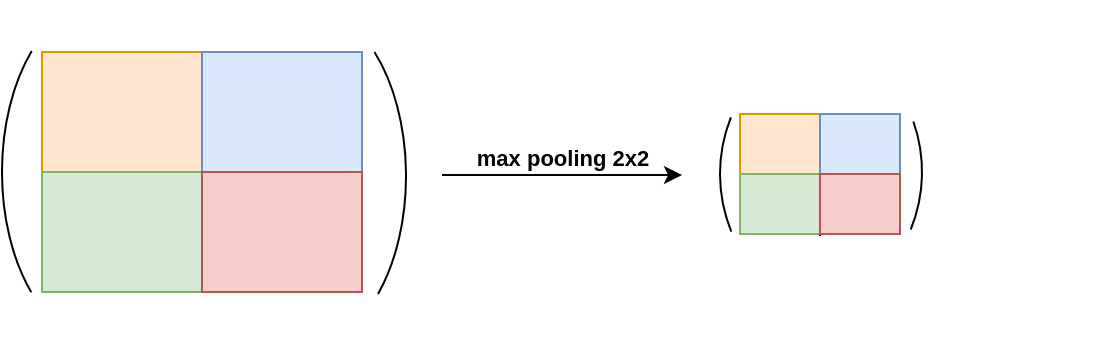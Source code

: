 <mxfile version="12.4.9" type="device"><diagram id="tH-07QtNqFt5phfFMkry" name="Page-1"><mxGraphModel dx="1422" dy="774" grid="1" gridSize="10" guides="1" tooltips="1" connect="1" arrows="1" fold="1" page="1" pageScale="1" pageWidth="827" pageHeight="1169" math="1" shadow="0"><root><mxCell id="0"/><mxCell id="1" parent="0"/><mxCell id="TpS4LBV5lDxSmlFv72aS-3" value="&lt;table border=&quot;0&quot; width=&quot;100%&quot; style=&quot;width: 100% ; height: 100% ; border-collapse: collapse&quot;&gt;&lt;tbody&gt;&lt;tr&gt;&lt;td&gt;29&lt;/td&gt;&lt;td&gt;137&lt;/td&gt;&lt;td&gt;89&lt;/td&gt;&lt;td&gt;57&lt;/td&gt;&lt;/tr&gt;&lt;tr&gt;&lt;td&gt;14&lt;/td&gt;&lt;td&gt;136&lt;/td&gt;&lt;td&gt;108&lt;/td&gt;&lt;td&gt;34&lt;/td&gt;&lt;/tr&gt;&lt;tr&gt;&lt;td&gt;119&lt;/td&gt;&lt;td&gt;97&lt;/td&gt;&lt;td&gt;179&lt;/td&gt;&lt;td&gt;117&lt;/td&gt;&lt;/tr&gt;&lt;tr&gt;&lt;td&gt;189&lt;/td&gt;&lt;td&gt;128&lt;/td&gt;&lt;td&gt;47&lt;/td&gt;&lt;td&gt;137&lt;/td&gt;&lt;/tr&gt;&lt;/tbody&gt;&lt;/table&gt;" style="text;html=1;strokeColor=none;fillColor=none;overflow=fill;align=center;" vertex="1" parent="1"><mxGeometry x="40" y="80" width="160" height="120" as="geometry"/></mxCell><mxCell id="TpS4LBV5lDxSmlFv72aS-5" value="" style="verticalLabelPosition=bottom;verticalAlign=top;html=1;shape=mxgraph.basic.arc;startAngle=0.625;endAngle=0.876;" vertex="1" parent="1"><mxGeometry x="20" y="55" width="100" height="170" as="geometry"/></mxCell><mxCell id="TpS4LBV5lDxSmlFv72aS-6" value="" style="verticalLabelPosition=bottom;verticalAlign=top;html=1;shape=mxgraph.basic.arc;startAngle=0.12;endAngle=0.372;" vertex="1" parent="1"><mxGeometry x="122" y="57" width="100" height="170" as="geometry"/></mxCell><mxCell id="TpS4LBV5lDxSmlFv72aS-8" value="&lt;b&gt;max pooling&amp;nbsp;2x2&lt;/b&gt;" style="endArrow=classic;html=1;" edge="1" parent="1"><mxGeometry y="9" width="50" height="50" relative="1" as="geometry"><mxPoint x="240" y="141.5" as="sourcePoint"/><mxPoint x="360" y="141.5" as="targetPoint"/><mxPoint as="offset"/></mxGeometry></mxCell><mxCell id="TpS4LBV5lDxSmlFv72aS-9" value="" style="endArrow=none;dashed=1;html=1;exitX=0;exitY=0.5;exitDx=0;exitDy=0;entryX=1;entryY=0.5;entryDx=0;entryDy=0;" edge="1" parent="1" source="TpS4LBV5lDxSmlFv72aS-3" target="TpS4LBV5lDxSmlFv72aS-3"><mxGeometry width="50" height="50" relative="1" as="geometry"><mxPoint x="20" y="300" as="sourcePoint"/><mxPoint x="70" y="250" as="targetPoint"/></mxGeometry></mxCell><mxCell id="TpS4LBV5lDxSmlFv72aS-10" value="" style="endArrow=none;dashed=1;html=1;exitX=0.5;exitY=0;exitDx=0;exitDy=0;entryX=0.5;entryY=1;entryDx=0;entryDy=0;" edge="1" parent="1" source="TpS4LBV5lDxSmlFv72aS-3" target="TpS4LBV5lDxSmlFv72aS-3"><mxGeometry width="50" height="50" relative="1" as="geometry"><mxPoint x="20" y="300" as="sourcePoint"/><mxPoint x="70" y="250" as="targetPoint"/></mxGeometry></mxCell><mxCell id="TpS4LBV5lDxSmlFv72aS-11" value="&lt;table border=&quot;0&quot; width=&quot;100%&quot; style=&quot;width: 100% ; height: 100% ; border-collapse: collapse&quot;&gt;&lt;tbody&gt;&lt;tr&gt;&lt;td&gt;137&lt;/td&gt;&lt;td&gt;108&lt;/td&gt;&lt;/tr&gt;&lt;tr&gt;&lt;td&gt;189&lt;/td&gt;&lt;td&gt;179&lt;/td&gt;&lt;/tr&gt;&lt;/tbody&gt;&lt;/table&gt;" style="text;html=1;strokeColor=none;fillColor=none;overflow=fill;align=center;" vertex="1" parent="1"><mxGeometry x="390" y="112" width="78" height="60" as="geometry"/></mxCell><mxCell id="TpS4LBV5lDxSmlFv72aS-12" value="" style="verticalLabelPosition=bottom;verticalAlign=top;html=1;shape=mxgraph.basic.arc;startAngle=0.695;endAngle=0.804;" vertex="1" parent="1"><mxGeometry x="379" y="56" width="191" height="170" as="geometry"/></mxCell><mxCell id="TpS4LBV5lDxSmlFv72aS-13" value="" style="verticalLabelPosition=bottom;verticalAlign=top;html=1;shape=mxgraph.basic.arc;startAngle=0.202;endAngle=0.305;" vertex="1" parent="1"><mxGeometry x="289" y="55" width="191" height="170" as="geometry"/></mxCell><mxCell id="TpS4LBV5lDxSmlFv72aS-14" value="" style="rounded=0;whiteSpace=wrap;html=1;fillColor=#ffe6cc;strokeColor=#d79b00;" vertex="1" parent="1"><mxGeometry x="40" y="80" width="80" height="60" as="geometry"/></mxCell><mxCell id="TpS4LBV5lDxSmlFv72aS-15" value="" style="rounded=0;whiteSpace=wrap;html=1;fillColor=#dae8fc;strokeColor=#6c8ebf;" vertex="1" parent="1"><mxGeometry x="120" y="80" width="80" height="60" as="geometry"/></mxCell><mxCell id="TpS4LBV5lDxSmlFv72aS-16" value="" style="rounded=0;whiteSpace=wrap;html=1;fillColor=#d5e8d4;strokeColor=#82b366;" vertex="1" parent="1"><mxGeometry x="40" y="140" width="80" height="60" as="geometry"/></mxCell><mxCell id="TpS4LBV5lDxSmlFv72aS-17" value="" style="rounded=0;whiteSpace=wrap;html=1;fillColor=#f8cecc;strokeColor=#b85450;" vertex="1" parent="1"><mxGeometry x="120" y="140" width="80" height="60" as="geometry"/></mxCell><mxCell id="TpS4LBV5lDxSmlFv72aS-19" value="" style="endArrow=none;dashed=1;html=1;exitX=0;exitY=0.5;exitDx=0;exitDy=0;entryX=1;entryY=0.5;entryDx=0;entryDy=0;" edge="1" parent="1" source="TpS4LBV5lDxSmlFv72aS-11" target="TpS4LBV5lDxSmlFv72aS-11"><mxGeometry width="50" height="50" relative="1" as="geometry"><mxPoint x="20" y="301" as="sourcePoint"/><mxPoint x="70" y="251" as="targetPoint"/></mxGeometry></mxCell><mxCell id="TpS4LBV5lDxSmlFv72aS-20" value="" style="endArrow=none;dashed=1;html=1;entryX=0.5;entryY=0;entryDx=0;entryDy=0;exitX=0.5;exitY=1;exitDx=0;exitDy=0;" edge="1" parent="1" source="TpS4LBV5lDxSmlFv72aS-11" target="TpS4LBV5lDxSmlFv72aS-11"><mxGeometry width="50" height="50" relative="1" as="geometry"><mxPoint x="20" y="301" as="sourcePoint"/><mxPoint x="70" y="251" as="targetPoint"/></mxGeometry></mxCell><mxCell id="TpS4LBV5lDxSmlFv72aS-21" value="" style="rounded=0;whiteSpace=wrap;html=1;fillColor=#ffe6cc;strokeColor=#d79b00;" vertex="1" parent="1"><mxGeometry x="389" y="111" width="40" height="30" as="geometry"/></mxCell><mxCell id="TpS4LBV5lDxSmlFv72aS-22" value="" style="rounded=0;whiteSpace=wrap;html=1;fillColor=#dae8fc;strokeColor=#6c8ebf;" vertex="1" parent="1"><mxGeometry x="429" y="111" width="40" height="30" as="geometry"/></mxCell><mxCell id="TpS4LBV5lDxSmlFv72aS-23" value="" style="rounded=0;whiteSpace=wrap;html=1;fillColor=#d5e8d4;strokeColor=#82b366;" vertex="1" parent="1"><mxGeometry x="389" y="141" width="40" height="30" as="geometry"/></mxCell><mxCell id="TpS4LBV5lDxSmlFv72aS-24" value="" style="rounded=0;whiteSpace=wrap;html=1;fillColor=#f8cecc;strokeColor=#b85450;" vertex="1" parent="1"><mxGeometry x="429" y="141" width="40" height="30" as="geometry"/></mxCell></root></mxGraphModel></diagram></mxfile>